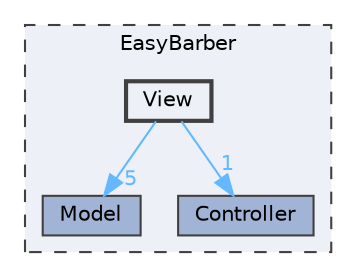 digraph "C:/Users/mathe/OneDrive/Área de Trabalho/EasyBarber/EasyBarber/View"
{
 // LATEX_PDF_SIZE
  bgcolor="transparent";
  edge [fontname=Helvetica,fontsize=10,labelfontname=Helvetica,labelfontsize=10];
  node [fontname=Helvetica,fontsize=10,shape=box,height=0.2,width=0.4];
  compound=true
  subgraph clusterdir_df932a88e0e8d76e2cc96779d9f7d917 {
    graph [ bgcolor="#edf0f7", pencolor="grey25", label="EasyBarber", fontname=Helvetica,fontsize=10 style="filled,dashed", URL="dir_df932a88e0e8d76e2cc96779d9f7d917.html",tooltip=""]
  dir_7482f6f1a48a8ad285bca17597cd0f67 [label="Model", fillcolor="#a2b4d6", color="grey25", style="filled", URL="dir_7482f6f1a48a8ad285bca17597cd0f67.html",tooltip=""];
  dir_f6c199585bf99457130c5ee2ad35a468 [label="Controller", fillcolor="#a2b4d6", color="grey25", style="filled", URL="dir_f6c199585bf99457130c5ee2ad35a468.html",tooltip=""];
  dir_dd326586d2efaaa0eaf6684d8c70ca41 [label="View", fillcolor="#edf0f7", color="grey25", style="filled,bold", URL="dir_dd326586d2efaaa0eaf6684d8c70ca41.html",tooltip=""];
  }
  dir_dd326586d2efaaa0eaf6684d8c70ca41->dir_7482f6f1a48a8ad285bca17597cd0f67 [headlabel="5", labeldistance=1.5 headhref="dir_000013_000009.html" href="dir_000013_000009.html" color="steelblue1" fontcolor="steelblue1"];
  dir_dd326586d2efaaa0eaf6684d8c70ca41->dir_f6c199585bf99457130c5ee2ad35a468 [headlabel="1", labeldistance=1.5 headhref="dir_000013_000002.html" href="dir_000013_000002.html" color="steelblue1" fontcolor="steelblue1"];
}
